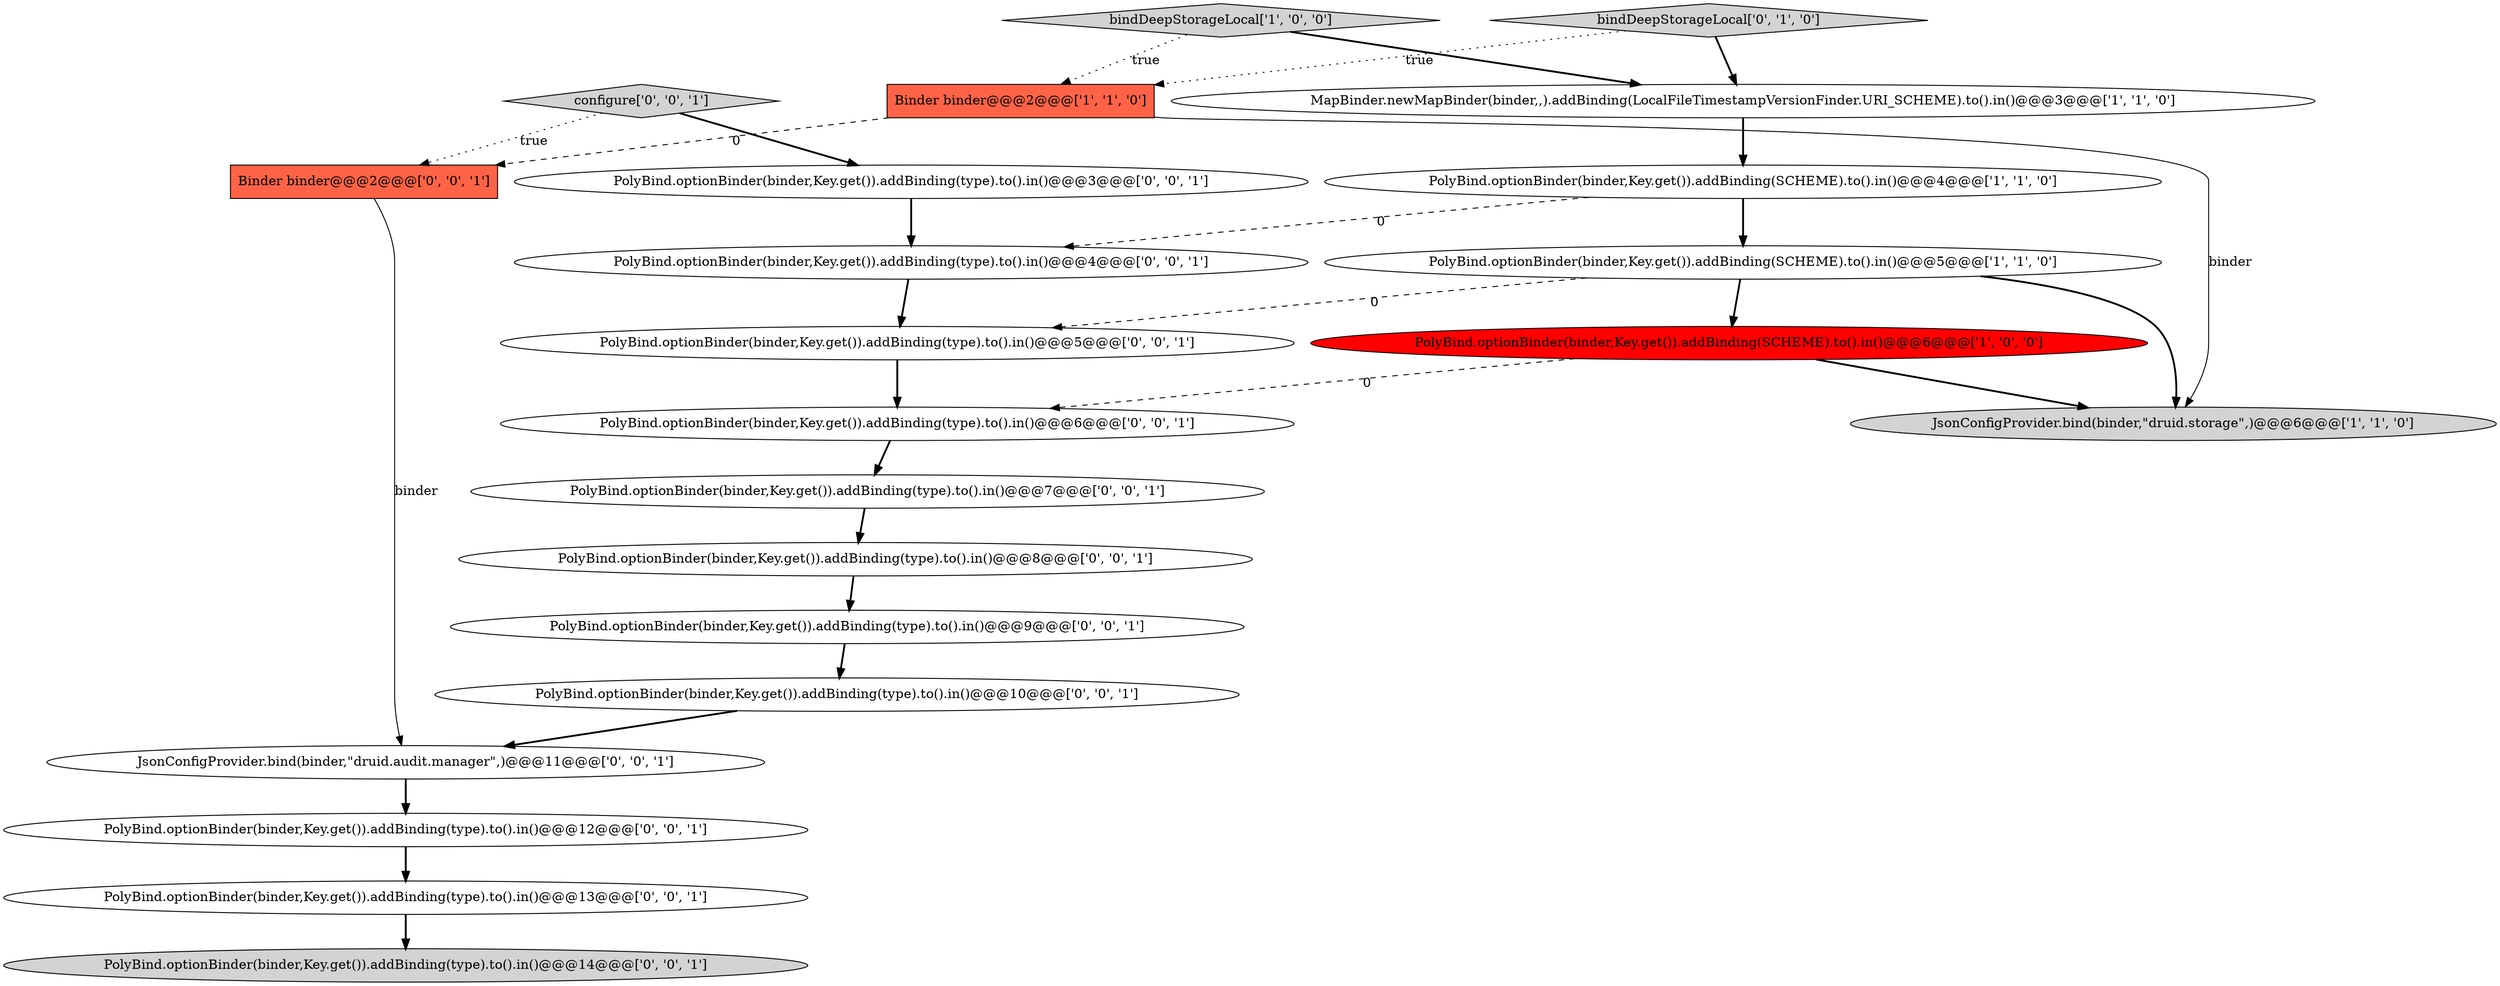 digraph {
0 [style = filled, label = "PolyBind.optionBinder(binder,Key.get()).addBinding(SCHEME).to().in()@@@4@@@['1', '1', '0']", fillcolor = white, shape = ellipse image = "AAA0AAABBB1BBB"];
15 [style = filled, label = "PolyBind.optionBinder(binder,Key.get()).addBinding(type).to().in()@@@14@@@['0', '0', '1']", fillcolor = lightgray, shape = ellipse image = "AAA0AAABBB3BBB"];
6 [style = filled, label = "PolyBind.optionBinder(binder,Key.get()).addBinding(SCHEME).to().in()@@@6@@@['1', '0', '0']", fillcolor = red, shape = ellipse image = "AAA1AAABBB1BBB"];
16 [style = filled, label = "configure['0', '0', '1']", fillcolor = lightgray, shape = diamond image = "AAA0AAABBB3BBB"];
20 [style = filled, label = "PolyBind.optionBinder(binder,Key.get()).addBinding(type).to().in()@@@4@@@['0', '0', '1']", fillcolor = white, shape = ellipse image = "AAA0AAABBB3BBB"];
4 [style = filled, label = "PolyBind.optionBinder(binder,Key.get()).addBinding(SCHEME).to().in()@@@5@@@['1', '1', '0']", fillcolor = white, shape = ellipse image = "AAA0AAABBB1BBB"];
21 [style = filled, label = "PolyBind.optionBinder(binder,Key.get()).addBinding(type).to().in()@@@13@@@['0', '0', '1']", fillcolor = white, shape = ellipse image = "AAA0AAABBB3BBB"];
13 [style = filled, label = "PolyBind.optionBinder(binder,Key.get()).addBinding(type).to().in()@@@12@@@['0', '0', '1']", fillcolor = white, shape = ellipse image = "AAA0AAABBB3BBB"];
10 [style = filled, label = "PolyBind.optionBinder(binder,Key.get()).addBinding(type).to().in()@@@5@@@['0', '0', '1']", fillcolor = white, shape = ellipse image = "AAA0AAABBB3BBB"];
14 [style = filled, label = "PolyBind.optionBinder(binder,Key.get()).addBinding(type).to().in()@@@8@@@['0', '0', '1']", fillcolor = white, shape = ellipse image = "AAA0AAABBB3BBB"];
18 [style = filled, label = "PolyBind.optionBinder(binder,Key.get()).addBinding(type).to().in()@@@3@@@['0', '0', '1']", fillcolor = white, shape = ellipse image = "AAA0AAABBB3BBB"];
11 [style = filled, label = "JsonConfigProvider.bind(binder,\"druid.audit.manager\",)@@@11@@@['0', '0', '1']", fillcolor = white, shape = ellipse image = "AAA0AAABBB3BBB"];
2 [style = filled, label = "bindDeepStorageLocal['1', '0', '0']", fillcolor = lightgray, shape = diamond image = "AAA0AAABBB1BBB"];
1 [style = filled, label = "Binder binder@@@2@@@['1', '1', '0']", fillcolor = tomato, shape = box image = "AAA0AAABBB1BBB"];
9 [style = filled, label = "PolyBind.optionBinder(binder,Key.get()).addBinding(type).to().in()@@@10@@@['0', '0', '1']", fillcolor = white, shape = ellipse image = "AAA0AAABBB3BBB"];
17 [style = filled, label = "PolyBind.optionBinder(binder,Key.get()).addBinding(type).to().in()@@@9@@@['0', '0', '1']", fillcolor = white, shape = ellipse image = "AAA0AAABBB3BBB"];
3 [style = filled, label = "MapBinder.newMapBinder(binder,,).addBinding(LocalFileTimestampVersionFinder.URI_SCHEME).to().in()@@@3@@@['1', '1', '0']", fillcolor = white, shape = ellipse image = "AAA0AAABBB1BBB"];
19 [style = filled, label = "Binder binder@@@2@@@['0', '0', '1']", fillcolor = tomato, shape = box image = "AAA0AAABBB3BBB"];
5 [style = filled, label = "JsonConfigProvider.bind(binder,\"druid.storage\",)@@@6@@@['1', '1', '0']", fillcolor = lightgray, shape = ellipse image = "AAA0AAABBB1BBB"];
7 [style = filled, label = "bindDeepStorageLocal['0', '1', '0']", fillcolor = lightgray, shape = diamond image = "AAA0AAABBB2BBB"];
8 [style = filled, label = "PolyBind.optionBinder(binder,Key.get()).addBinding(type).to().in()@@@7@@@['0', '0', '1']", fillcolor = white, shape = ellipse image = "AAA0AAABBB3BBB"];
12 [style = filled, label = "PolyBind.optionBinder(binder,Key.get()).addBinding(type).to().in()@@@6@@@['0', '0', '1']", fillcolor = white, shape = ellipse image = "AAA0AAABBB3BBB"];
16->19 [style = dotted, label="true"];
16->18 [style = bold, label=""];
9->11 [style = bold, label=""];
4->6 [style = bold, label=""];
21->15 [style = bold, label=""];
17->9 [style = bold, label=""];
2->3 [style = bold, label=""];
1->19 [style = dashed, label="0"];
8->14 [style = bold, label=""];
14->17 [style = bold, label=""];
0->20 [style = dashed, label="0"];
7->3 [style = bold, label=""];
3->0 [style = bold, label=""];
20->10 [style = bold, label=""];
6->12 [style = dashed, label="0"];
6->5 [style = bold, label=""];
18->20 [style = bold, label=""];
0->4 [style = bold, label=""];
10->12 [style = bold, label=""];
12->8 [style = bold, label=""];
2->1 [style = dotted, label="true"];
11->13 [style = bold, label=""];
1->5 [style = solid, label="binder"];
4->10 [style = dashed, label="0"];
7->1 [style = dotted, label="true"];
19->11 [style = solid, label="binder"];
13->21 [style = bold, label=""];
4->5 [style = bold, label=""];
}
